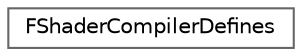 digraph "Graphical Class Hierarchy"
{
 // INTERACTIVE_SVG=YES
 // LATEX_PDF_SIZE
  bgcolor="transparent";
  edge [fontname=Helvetica,fontsize=10,labelfontname=Helvetica,labelfontsize=10];
  node [fontname=Helvetica,fontsize=10,shape=box,height=0.2,width=0.4];
  rankdir="LR";
  Node0 [id="Node000000",label="FShaderCompilerDefines",height=0.2,width=0.4,color="grey40", fillcolor="white", style="filled",URL="$d9/da9/structFShaderCompilerDefines.html",tooltip=" "];
}
